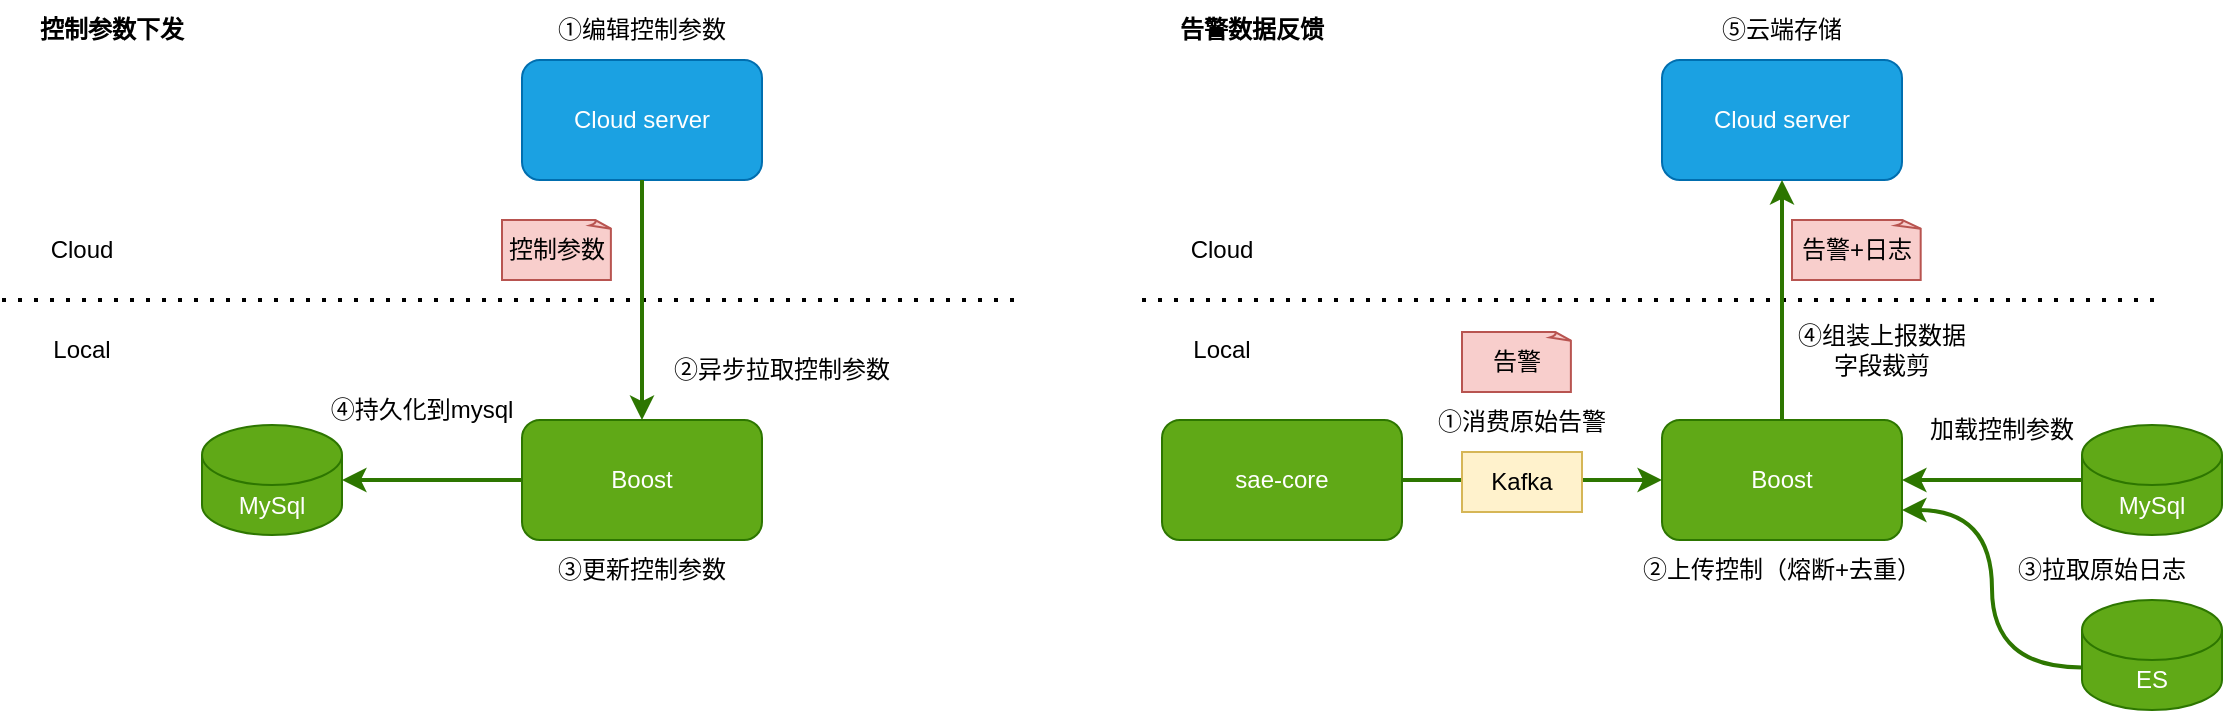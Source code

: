 <mxfile version="16.5.5" type="github">
  <diagram id="t6b9rKnDIsS_C2fRlYH6" name="Page-1">
    <mxGraphModel dx="1128" dy="597" grid="1" gridSize="10" guides="1" tooltips="1" connect="1" arrows="1" fold="1" page="1" pageScale="1" pageWidth="827" pageHeight="1169" math="0" shadow="0">
      <root>
        <mxCell id="0" />
        <mxCell id="1" parent="0" />
        <mxCell id="UxuYxFG4b6_E9TaE2Zh3-1" value="" style="endArrow=none;dashed=1;html=1;dashPattern=1 3;strokeWidth=2;rounded=0;" edge="1" parent="1">
          <mxGeometry width="50" height="50" relative="1" as="geometry">
            <mxPoint x="10" y="360" as="sourcePoint" />
            <mxPoint x="520" y="360" as="targetPoint" />
          </mxGeometry>
        </mxCell>
        <mxCell id="UxuYxFG4b6_E9TaE2Zh3-3" value="Boost" style="rounded=1;whiteSpace=wrap;html=1;fillColor=#60a917;fontColor=#ffffff;strokeColor=#2D7600;" vertex="1" parent="1">
          <mxGeometry x="270" y="420" width="120" height="60" as="geometry" />
        </mxCell>
        <mxCell id="UxuYxFG4b6_E9TaE2Zh3-4" value="MySql" style="shape=cylinder3;whiteSpace=wrap;html=1;boundedLbl=1;backgroundOutline=1;size=15;fillColor=#60a917;fontColor=#ffffff;strokeColor=#2D7600;" vertex="1" parent="1">
          <mxGeometry x="110" y="422.5" width="70" height="55" as="geometry" />
        </mxCell>
        <mxCell id="UxuYxFG4b6_E9TaE2Zh3-9" value="Cloud server" style="rounded=1;whiteSpace=wrap;html=1;fontSize=12;fillColor=#1ba1e2;fontColor=#ffffff;strokeColor=#006EAF;" vertex="1" parent="1">
          <mxGeometry x="270" y="240" width="120" height="60" as="geometry" />
        </mxCell>
        <mxCell id="UxuYxFG4b6_E9TaE2Zh3-10" value="" style="endArrow=classic;html=1;rounded=0;fontSize=12;fillColor=#60a917;strokeColor=#2D7600;exitX=0.5;exitY=1;exitDx=0;exitDy=0;entryX=0.5;entryY=0;entryDx=0;entryDy=0;strokeWidth=2;" edge="1" parent="1" source="UxuYxFG4b6_E9TaE2Zh3-9" target="UxuYxFG4b6_E9TaE2Zh3-3">
          <mxGeometry width="50" height="50" relative="1" as="geometry">
            <mxPoint x="340" y="410" as="sourcePoint" />
            <mxPoint x="390" y="360" as="targetPoint" />
          </mxGeometry>
        </mxCell>
        <mxCell id="UxuYxFG4b6_E9TaE2Zh3-12" value="" style="endArrow=classic;html=1;rounded=0;fontSize=12;fillColor=#60a917;strokeColor=#2D7600;exitX=0;exitY=0.5;exitDx=0;exitDy=0;entryX=1;entryY=0.5;entryDx=0;entryDy=0;strokeWidth=2;entryPerimeter=0;" edge="1" parent="1" source="UxuYxFG4b6_E9TaE2Zh3-3" target="UxuYxFG4b6_E9TaE2Zh3-4">
          <mxGeometry width="50" height="50" relative="1" as="geometry">
            <mxPoint x="310" y="310" as="sourcePoint" />
            <mxPoint x="310" y="430" as="targetPoint" />
          </mxGeometry>
        </mxCell>
        <mxCell id="UxuYxFG4b6_E9TaE2Zh3-13" value="控制参数" style="whiteSpace=wrap;html=1;shape=mxgraph.basic.document;fontSize=12;fillColor=#f8cecc;strokeColor=#b85450;" vertex="1" parent="1">
          <mxGeometry x="260" y="320" width="55" height="30" as="geometry" />
        </mxCell>
        <mxCell id="UxuYxFG4b6_E9TaE2Zh3-18" value="①编辑控制参数" style="text;html=1;strokeColor=none;fillColor=none;align=center;verticalAlign=middle;whiteSpace=wrap;rounded=0;fontSize=12;fontColor=#000000;" vertex="1" parent="1">
          <mxGeometry x="280" y="210" width="100" height="30" as="geometry" />
        </mxCell>
        <mxCell id="UxuYxFG4b6_E9TaE2Zh3-19" value="②异步拉取控制参数" style="text;html=1;strokeColor=none;fillColor=none;align=center;verticalAlign=middle;whiteSpace=wrap;rounded=0;fontSize=12;fontColor=#000000;" vertex="1" parent="1">
          <mxGeometry x="340" y="380" width="120" height="30" as="geometry" />
        </mxCell>
        <mxCell id="UxuYxFG4b6_E9TaE2Zh3-20" value="③更新控制参数" style="text;html=1;strokeColor=none;fillColor=none;align=center;verticalAlign=middle;whiteSpace=wrap;rounded=0;fontSize=12;fontColor=#000000;" vertex="1" parent="1">
          <mxGeometry x="270" y="480" width="120" height="30" as="geometry" />
        </mxCell>
        <mxCell id="UxuYxFG4b6_E9TaE2Zh3-21" value="④持久化到mysql" style="text;html=1;strokeColor=none;fillColor=none;align=center;verticalAlign=middle;whiteSpace=wrap;rounded=0;fontSize=12;fontColor=#000000;" vertex="1" parent="1">
          <mxGeometry x="160" y="400" width="120" height="30" as="geometry" />
        </mxCell>
        <mxCell id="UxuYxFG4b6_E9TaE2Zh3-22" value="Cloud" style="text;html=1;strokeColor=none;fillColor=none;align=center;verticalAlign=middle;whiteSpace=wrap;rounded=0;fontSize=12;fontColor=#000000;" vertex="1" parent="1">
          <mxGeometry x="20" y="320" width="60" height="30" as="geometry" />
        </mxCell>
        <mxCell id="UxuYxFG4b6_E9TaE2Zh3-23" value="Local" style="text;html=1;strokeColor=none;fillColor=none;align=center;verticalAlign=middle;whiteSpace=wrap;rounded=0;fontSize=12;fontColor=#000000;" vertex="1" parent="1">
          <mxGeometry x="20" y="370" width="60" height="30" as="geometry" />
        </mxCell>
        <mxCell id="UxuYxFG4b6_E9TaE2Zh3-24" value="" style="endArrow=none;dashed=1;html=1;dashPattern=1 3;strokeWidth=2;rounded=0;" edge="1" parent="1">
          <mxGeometry width="50" height="50" relative="1" as="geometry">
            <mxPoint x="580" y="360.0" as="sourcePoint" />
            <mxPoint x="1090" y="360.0" as="targetPoint" />
          </mxGeometry>
        </mxCell>
        <mxCell id="UxuYxFG4b6_E9TaE2Zh3-25" value="Boost" style="rounded=1;whiteSpace=wrap;html=1;fillColor=#60a917;fontColor=#ffffff;strokeColor=#2D7600;" vertex="1" parent="1">
          <mxGeometry x="840" y="420" width="120" height="60" as="geometry" />
        </mxCell>
        <mxCell id="UxuYxFG4b6_E9TaE2Zh3-26" value="MySql" style="shape=cylinder3;whiteSpace=wrap;html=1;boundedLbl=1;backgroundOutline=1;size=15;fillColor=#60a917;fontColor=#ffffff;strokeColor=#2D7600;" vertex="1" parent="1">
          <mxGeometry x="1050" y="422.5" width="70" height="55" as="geometry" />
        </mxCell>
        <mxCell id="UxuYxFG4b6_E9TaE2Zh3-27" value="Cloud server" style="rounded=1;whiteSpace=wrap;html=1;fontSize=12;fillColor=#1ba1e2;fontColor=#ffffff;strokeColor=#006EAF;" vertex="1" parent="1">
          <mxGeometry x="840" y="240" width="120" height="60" as="geometry" />
        </mxCell>
        <mxCell id="UxuYxFG4b6_E9TaE2Zh3-28" value="" style="endArrow=classic;html=1;rounded=0;fontSize=12;fillColor=#60a917;strokeColor=#2D7600;entryX=0.5;entryY=1;entryDx=0;entryDy=0;strokeWidth=2;exitX=0.5;exitY=0;exitDx=0;exitDy=0;" edge="1" parent="1" source="UxuYxFG4b6_E9TaE2Zh3-25" target="UxuYxFG4b6_E9TaE2Zh3-27">
          <mxGeometry width="50" height="50" relative="1" as="geometry">
            <mxPoint x="870" y="390" as="sourcePoint" />
            <mxPoint x="960" y="360" as="targetPoint" />
          </mxGeometry>
        </mxCell>
        <mxCell id="UxuYxFG4b6_E9TaE2Zh3-30" value="告警" style="whiteSpace=wrap;html=1;shape=mxgraph.basic.document;fontSize=12;fillColor=#f8cecc;strokeColor=#b85450;" vertex="1" parent="1">
          <mxGeometry x="740" y="376" width="55" height="30" as="geometry" />
        </mxCell>
        <mxCell id="UxuYxFG4b6_E9TaE2Zh3-31" value="⑤云端存储" style="text;html=1;strokeColor=none;fillColor=none;align=center;verticalAlign=middle;whiteSpace=wrap;rounded=0;fontSize=12;fontColor=#000000;" vertex="1" parent="1">
          <mxGeometry x="850" y="210" width="100" height="30" as="geometry" />
        </mxCell>
        <mxCell id="UxuYxFG4b6_E9TaE2Zh3-35" value="Cloud" style="text;html=1;strokeColor=none;fillColor=none;align=center;verticalAlign=middle;whiteSpace=wrap;rounded=0;fontSize=12;fontColor=#000000;" vertex="1" parent="1">
          <mxGeometry x="590" y="320" width="60" height="30" as="geometry" />
        </mxCell>
        <mxCell id="UxuYxFG4b6_E9TaE2Zh3-36" value="Local" style="text;html=1;strokeColor=none;fillColor=none;align=center;verticalAlign=middle;whiteSpace=wrap;rounded=0;fontSize=12;fontColor=#000000;" vertex="1" parent="1">
          <mxGeometry x="590" y="370" width="60" height="30" as="geometry" />
        </mxCell>
        <mxCell id="UxuYxFG4b6_E9TaE2Zh3-37" value="" style="endArrow=classic;html=1;rounded=0;fontSize=12;fillColor=#60a917;strokeColor=#2D7600;exitX=0;exitY=0.5;exitDx=0;exitDy=0;entryX=1;entryY=0.5;entryDx=0;entryDy=0;strokeWidth=2;exitPerimeter=0;" edge="1" parent="1" source="UxuYxFG4b6_E9TaE2Zh3-26" target="UxuYxFG4b6_E9TaE2Zh3-25">
          <mxGeometry width="50" height="50" relative="1" as="geometry">
            <mxPoint x="840" y="450" as="sourcePoint" />
            <mxPoint x="740" y="450" as="targetPoint" />
          </mxGeometry>
        </mxCell>
        <mxCell id="UxuYxFG4b6_E9TaE2Zh3-38" value="加载控制参数" style="text;html=1;strokeColor=none;fillColor=none;align=center;verticalAlign=middle;whiteSpace=wrap;rounded=0;fontSize=12;fontColor=#000000;" vertex="1" parent="1">
          <mxGeometry x="960" y="410" width="100" height="30" as="geometry" />
        </mxCell>
        <mxCell id="UxuYxFG4b6_E9TaE2Zh3-39" value="控制参数下发" style="text;html=1;strokeColor=none;fillColor=none;align=center;verticalAlign=middle;whiteSpace=wrap;rounded=0;fontSize=12;fontColor=#000000;fontStyle=1" vertex="1" parent="1">
          <mxGeometry x="20" y="210" width="90" height="30" as="geometry" />
        </mxCell>
        <mxCell id="UxuYxFG4b6_E9TaE2Zh3-40" value="告警数据反馈" style="text;html=1;strokeColor=none;fillColor=none;align=center;verticalAlign=middle;whiteSpace=wrap;rounded=0;fontSize=12;fontColor=#000000;fontStyle=1" vertex="1" parent="1">
          <mxGeometry x="590" y="210" width="90" height="30" as="geometry" />
        </mxCell>
        <mxCell id="UxuYxFG4b6_E9TaE2Zh3-41" value="sae-core" style="rounded=1;whiteSpace=wrap;html=1;fillColor=#60a917;fontColor=#ffffff;strokeColor=#2D7600;" vertex="1" parent="1">
          <mxGeometry x="590" y="420" width="120" height="60" as="geometry" />
        </mxCell>
        <mxCell id="UxuYxFG4b6_E9TaE2Zh3-42" value="" style="endArrow=classic;html=1;rounded=0;fontSize=12;fillColor=#60a917;strokeColor=#2D7600;exitX=1;exitY=0.5;exitDx=0;exitDy=0;entryX=0;entryY=0.5;entryDx=0;entryDy=0;strokeWidth=2;" edge="1" parent="1" source="UxuYxFG4b6_E9TaE2Zh3-41" target="UxuYxFG4b6_E9TaE2Zh3-25">
          <mxGeometry width="50" height="50" relative="1" as="geometry">
            <mxPoint x="1060" y="460" as="sourcePoint" />
            <mxPoint x="970" y="460" as="targetPoint" />
          </mxGeometry>
        </mxCell>
        <mxCell id="UxuYxFG4b6_E9TaE2Zh3-43" value="Kafka" style="rounded=0;whiteSpace=wrap;html=1;fontSize=12;fillColor=#fff2cc;strokeColor=#d6b656;" vertex="1" parent="1">
          <mxGeometry x="740" y="436" width="60" height="30" as="geometry" />
        </mxCell>
        <mxCell id="UxuYxFG4b6_E9TaE2Zh3-44" value="①消费原始告警" style="text;html=1;strokeColor=none;fillColor=none;align=center;verticalAlign=middle;whiteSpace=wrap;rounded=0;fontSize=12;fontColor=#000000;" vertex="1" parent="1">
          <mxGeometry x="710" y="406" width="120" height="30" as="geometry" />
        </mxCell>
        <mxCell id="UxuYxFG4b6_E9TaE2Zh3-45" value="④组装上报数据&lt;br&gt;字段裁剪" style="text;html=1;strokeColor=none;fillColor=none;align=center;verticalAlign=middle;whiteSpace=wrap;rounded=0;fontSize=12;fontColor=#000000;" vertex="1" parent="1">
          <mxGeometry x="890" y="370" width="120" height="30" as="geometry" />
        </mxCell>
        <mxCell id="UxuYxFG4b6_E9TaE2Zh3-46" value="ES" style="shape=cylinder3;whiteSpace=wrap;html=1;boundedLbl=1;backgroundOutline=1;size=15;fillColor=#60a917;fontColor=#ffffff;strokeColor=#2D7600;" vertex="1" parent="1">
          <mxGeometry x="1050" y="510" width="70" height="55" as="geometry" />
        </mxCell>
        <mxCell id="UxuYxFG4b6_E9TaE2Zh3-47" value="" style="endArrow=classic;html=1;rounded=0;fontSize=12;fillColor=#60a917;strokeColor=#2D7600;exitX=0;exitY=0;exitDx=0;exitDy=33.75;entryX=1;entryY=0.75;entryDx=0;entryDy=0;strokeWidth=2;exitPerimeter=0;edgeStyle=orthogonalEdgeStyle;curved=1;" edge="1" parent="1" source="UxuYxFG4b6_E9TaE2Zh3-46" target="UxuYxFG4b6_E9TaE2Zh3-25">
          <mxGeometry width="50" height="50" relative="1" as="geometry">
            <mxPoint x="1060" y="460" as="sourcePoint" />
            <mxPoint x="970" y="460" as="targetPoint" />
          </mxGeometry>
        </mxCell>
        <mxCell id="UxuYxFG4b6_E9TaE2Zh3-48" value="②上传控制（熔断+去重）" style="text;html=1;strokeColor=none;fillColor=none;align=center;verticalAlign=middle;whiteSpace=wrap;rounded=0;fontSize=12;fontColor=#000000;" vertex="1" parent="1">
          <mxGeometry x="825" y="480" width="150" height="30" as="geometry" />
        </mxCell>
        <mxCell id="UxuYxFG4b6_E9TaE2Zh3-49" value="③拉取原始日志" style="text;html=1;strokeColor=none;fillColor=none;align=center;verticalAlign=middle;whiteSpace=wrap;rounded=0;fontSize=12;fontColor=#000000;" vertex="1" parent="1">
          <mxGeometry x="1000" y="480" width="120" height="30" as="geometry" />
        </mxCell>
        <mxCell id="UxuYxFG4b6_E9TaE2Zh3-50" value="告警+日志" style="whiteSpace=wrap;html=1;shape=mxgraph.basic.document;fontSize=12;fillColor=#f8cecc;strokeColor=#b85450;" vertex="1" parent="1">
          <mxGeometry x="905" y="320" width="65" height="30" as="geometry" />
        </mxCell>
      </root>
    </mxGraphModel>
  </diagram>
</mxfile>
